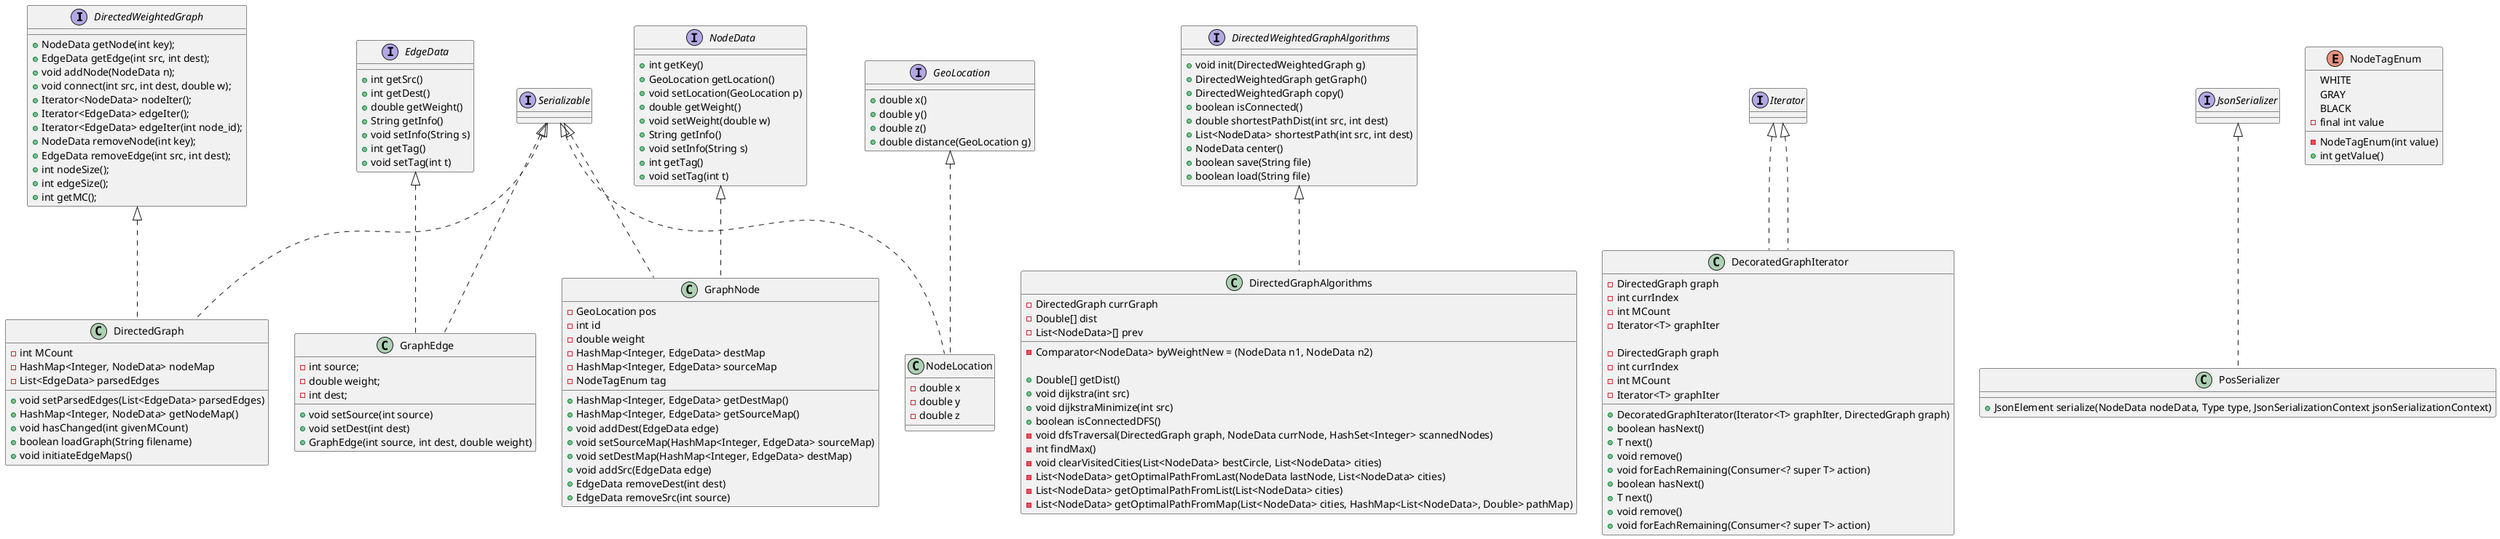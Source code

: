 @startuml
'https://plantuml.com/class-diagram

interface DirectedWeightedGraph{
    + NodeData getNode(int key);
    + EdgeData getEdge(int src, int dest);
    + void addNode(NodeData n);
    + void connect(int src, int dest, double w);
    + Iterator<NodeData> nodeIter();
    + Iterator<EdgeData> edgeIter();
    + Iterator<EdgeData> edgeIter(int node_id);
    + NodeData removeNode(int key);
    + EdgeData removeEdge(int src, int dest);
    + int nodeSize();
    + int edgeSize();
    + int getMC();
}

interface DirectedWeightedGraphAlgorithms{

    + void init(DirectedWeightedGraph g)
    + DirectedWeightedGraph getGraph()
    + DirectedWeightedGraph copy()
    + boolean isConnected()
    + double shortestPathDist(int src, int dest)
    + List<NodeData> shortestPath(int src, int dest)
    + NodeData center()
    + boolean save(String file)
    + boolean load(String file)
}

class DecoratedGraphIterator implements Iterator{
    - DirectedGraph graph
    - int currIndex
    - int MCount
    - Iterator<T> graphIter

    + DecoratedGraphIterator(Iterator<T> graphIter, DirectedGraph graph)
    + boolean hasNext()
    + T next()
    + void remove()
    + void forEachRemaining(Consumer<? super T> action)
}

class DirectedGraph implements DirectedWeightedGraph, Serializable {

    - int MCount
    - HashMap<Integer, NodeData> nodeMap
    - List<EdgeData> parsedEdges

    + void setParsedEdges(List<EdgeData> parsedEdges)
    + HashMap<Integer, NodeData> getNodeMap()
    + void hasChanged(int givenMCount)
    + boolean loadGraph(String filename)
    + void initiateEdgeMaps()

}

class DirectedGraphAlgorithms implements DirectedWeightedGraphAlgorithms {
    - DirectedGraph currGraph
    - Double[] dist
    - List<NodeData>[] prev
    - Comparator<NodeData> byWeightNew = (NodeData n1, NodeData n2)

    + Double[] getDist()
    + void dijkstra(int src)
    + void dijkstraMinimize(int src)
    + boolean isConnectedDFS()
    - void dfsTraversal(DirectedGraph graph, NodeData currNode, HashSet<Integer> scannedNodes)
    - int findMax()
    - void clearVisitedCities(List<NodeData> bestCircle, List<NodeData> cities)
    - List<NodeData> getOptimalPathFromLast(NodeData lastNode, List<NodeData> cities)
    - List<NodeData> getOptimalPathFromList(List<NodeData> cities)
    - List<NodeData> getOptimalPathFromMap(List<NodeData> cities, HashMap<List<NodeData>, Double> pathMap)
}

interface EdgeData{
    + int getSrc()
    + int getDest()
    + double getWeight()
    + String getInfo()
    + void setInfo(String s)
    + int getTag()
    + void setTag(int t)
}

class GraphEdge implements EdgeData, Serializable {
    - int source;
    - double weight;
    - int dest;
    + void setSource(int source)
    + void setDest(int dest)
    + GraphEdge(int source, int dest, double weight)
}

interface NodeData {
    + int getKey()
    + GeoLocation getLocation()
    + void setLocation(GeoLocation p)
    + double getWeight()
    + void setWeight(double w)
    + String getInfo()
    + void setInfo(String s)
    + int getTag()
    + void setTag(int t)
}

class GraphNode implements NodeData, Serializable {

    - GeoLocation pos
    - int id
    - double weight
    - HashMap<Integer, EdgeData> destMap
    - HashMap<Integer, EdgeData> sourceMap
    - NodeTagEnum tag

    + HashMap<Integer, EdgeData> getDestMap()
    + HashMap<Integer, EdgeData> getSourceMap()
    + void addDest(EdgeData edge)
    + void setSourceMap(HashMap<Integer, EdgeData> sourceMap)
    + void setDestMap(HashMap<Integer, EdgeData> destMap)
    + void addSrc(EdgeData edge)
    + EdgeData removeDest(int dest)
    + EdgeData removeSrc(int source)

}

interface GeoLocation {

    + double x()
    + double y()
    + double z()
    + double distance(GeoLocation g)
}

class NodeLocation implements GeoLocation, Serializable {

    - double x
    - double y
    - double z

}

class PosSerializer implements JsonSerializer {
    + JsonElement serialize(NodeData nodeData, Type type, JsonSerializationContext jsonSerializationContext)
}

enum NodeTagEnum {
    WHITE
    GRAY
    BLACK
    - final int value
    - NodeTagEnum(int value)
    + int getValue()
}

class DecoratedGraphIterator implements Iterator{
    - DirectedGraph graph
    - int currIndex
    - int MCount
    - Iterator<T> graphIter

    + boolean hasNext()
    + T next()
    + void remove()
    + void forEachRemaining(Consumer<? super T> action)
}


@enduml